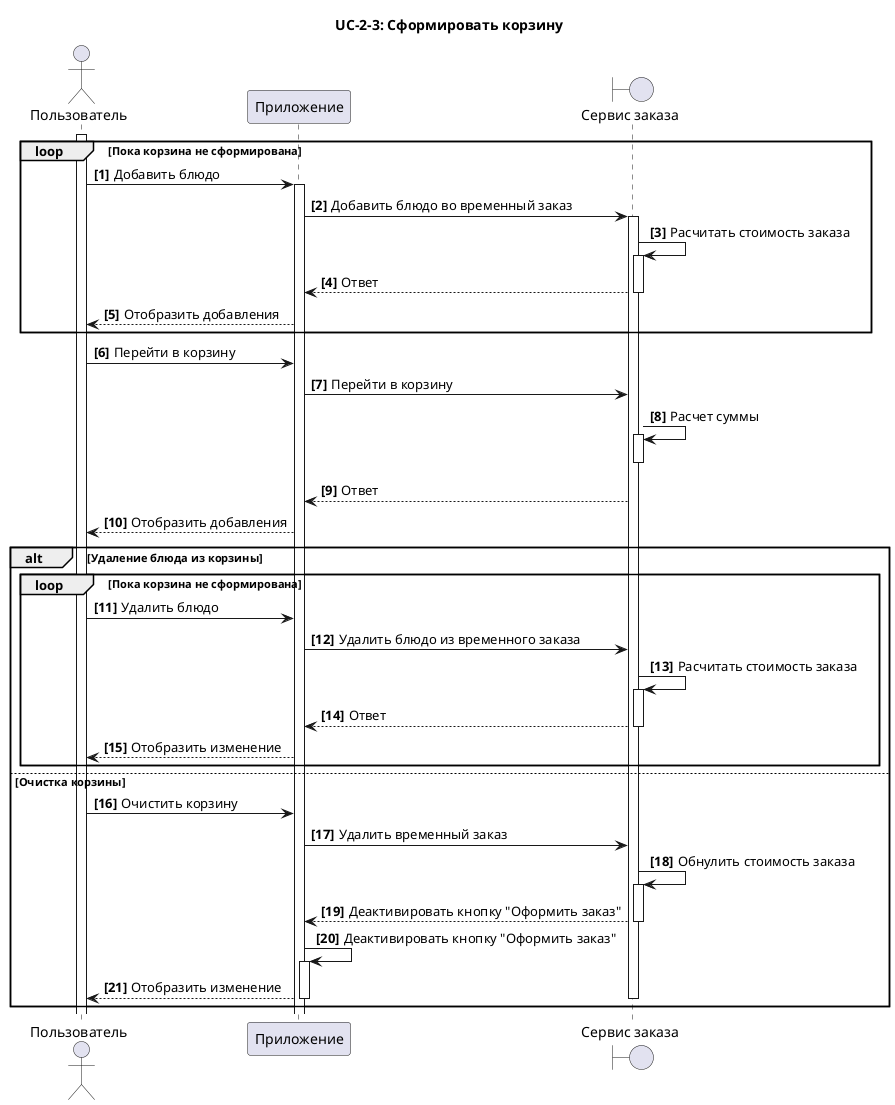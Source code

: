 @startuml
title UC-2-3: Сформировать корзину
actor "Пользователь" as U 
participant  "Приложение" as A 
boundary "Сервис заказа" as S
autonumber "<b>[0]"  
activate U


loop Пока корзина не сформирована 
U->A++: Добавить блюдо 
A->S++: Добавить блюдо во временный заказ
S->S++: Расчитать стоимость заказа
S-->A--:Ответ
A-->U: Отобразить добавления
end

U->A: Перейти в корзину 
A->S: Перейти в корзину
S->S++: Расчет суммы 
S--
S-->A:Ответ
A-->U: Отобразить добавления
alt Удаление блюда из корзины
loop Пока корзина не сформирована 
U->A: Удалить блюдо 
A->S: Удалить блюдо из временного заказа
S->S++: Расчитать стоимость заказа
S-->A--:Ответ
A-->U: Отобразить изменение
end
else  Очистка корзины
U->A: Очистить корзину 
A->S: Удалить временный заказ
S->S++: Обнулить стоимость заказа
S-->A--: Деактивировать кнопку "Оформить заказ"
A->A++: Деактивировать кнопку "Оформить заказ"
A-->U: Отобразить изменение
A--
S--
end

@enduml
